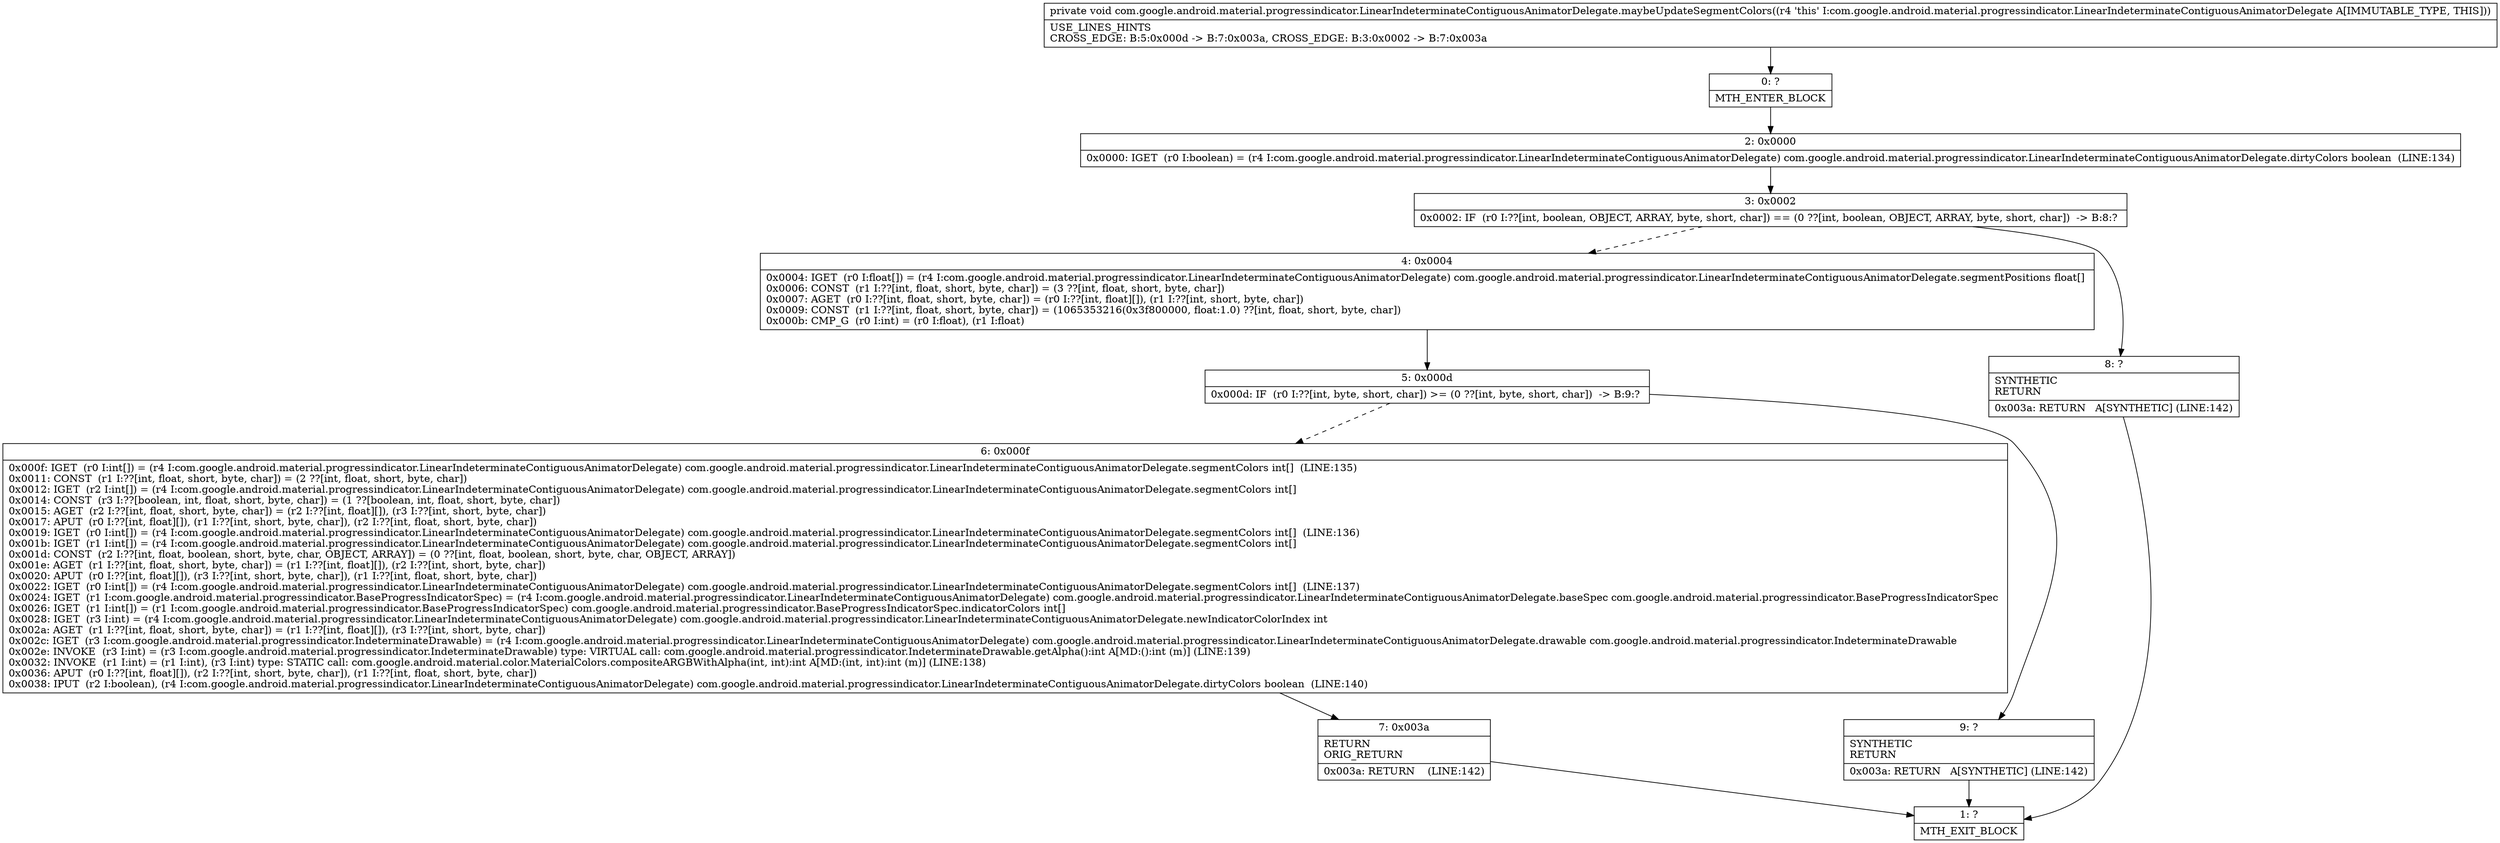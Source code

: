digraph "CFG forcom.google.android.material.progressindicator.LinearIndeterminateContiguousAnimatorDelegate.maybeUpdateSegmentColors()V" {
Node_0 [shape=record,label="{0\:\ ?|MTH_ENTER_BLOCK\l}"];
Node_2 [shape=record,label="{2\:\ 0x0000|0x0000: IGET  (r0 I:boolean) = (r4 I:com.google.android.material.progressindicator.LinearIndeterminateContiguousAnimatorDelegate) com.google.android.material.progressindicator.LinearIndeterminateContiguousAnimatorDelegate.dirtyColors boolean  (LINE:134)\l}"];
Node_3 [shape=record,label="{3\:\ 0x0002|0x0002: IF  (r0 I:??[int, boolean, OBJECT, ARRAY, byte, short, char]) == (0 ??[int, boolean, OBJECT, ARRAY, byte, short, char])  \-\> B:8:? \l}"];
Node_4 [shape=record,label="{4\:\ 0x0004|0x0004: IGET  (r0 I:float[]) = (r4 I:com.google.android.material.progressindicator.LinearIndeterminateContiguousAnimatorDelegate) com.google.android.material.progressindicator.LinearIndeterminateContiguousAnimatorDelegate.segmentPositions float[] \l0x0006: CONST  (r1 I:??[int, float, short, byte, char]) = (3 ??[int, float, short, byte, char]) \l0x0007: AGET  (r0 I:??[int, float, short, byte, char]) = (r0 I:??[int, float][]), (r1 I:??[int, short, byte, char]) \l0x0009: CONST  (r1 I:??[int, float, short, byte, char]) = (1065353216(0x3f800000, float:1.0) ??[int, float, short, byte, char]) \l0x000b: CMP_G  (r0 I:int) = (r0 I:float), (r1 I:float) \l}"];
Node_5 [shape=record,label="{5\:\ 0x000d|0x000d: IF  (r0 I:??[int, byte, short, char]) \>= (0 ??[int, byte, short, char])  \-\> B:9:? \l}"];
Node_6 [shape=record,label="{6\:\ 0x000f|0x000f: IGET  (r0 I:int[]) = (r4 I:com.google.android.material.progressindicator.LinearIndeterminateContiguousAnimatorDelegate) com.google.android.material.progressindicator.LinearIndeterminateContiguousAnimatorDelegate.segmentColors int[]  (LINE:135)\l0x0011: CONST  (r1 I:??[int, float, short, byte, char]) = (2 ??[int, float, short, byte, char]) \l0x0012: IGET  (r2 I:int[]) = (r4 I:com.google.android.material.progressindicator.LinearIndeterminateContiguousAnimatorDelegate) com.google.android.material.progressindicator.LinearIndeterminateContiguousAnimatorDelegate.segmentColors int[] \l0x0014: CONST  (r3 I:??[boolean, int, float, short, byte, char]) = (1 ??[boolean, int, float, short, byte, char]) \l0x0015: AGET  (r2 I:??[int, float, short, byte, char]) = (r2 I:??[int, float][]), (r3 I:??[int, short, byte, char]) \l0x0017: APUT  (r0 I:??[int, float][]), (r1 I:??[int, short, byte, char]), (r2 I:??[int, float, short, byte, char]) \l0x0019: IGET  (r0 I:int[]) = (r4 I:com.google.android.material.progressindicator.LinearIndeterminateContiguousAnimatorDelegate) com.google.android.material.progressindicator.LinearIndeterminateContiguousAnimatorDelegate.segmentColors int[]  (LINE:136)\l0x001b: IGET  (r1 I:int[]) = (r4 I:com.google.android.material.progressindicator.LinearIndeterminateContiguousAnimatorDelegate) com.google.android.material.progressindicator.LinearIndeterminateContiguousAnimatorDelegate.segmentColors int[] \l0x001d: CONST  (r2 I:??[int, float, boolean, short, byte, char, OBJECT, ARRAY]) = (0 ??[int, float, boolean, short, byte, char, OBJECT, ARRAY]) \l0x001e: AGET  (r1 I:??[int, float, short, byte, char]) = (r1 I:??[int, float][]), (r2 I:??[int, short, byte, char]) \l0x0020: APUT  (r0 I:??[int, float][]), (r3 I:??[int, short, byte, char]), (r1 I:??[int, float, short, byte, char]) \l0x0022: IGET  (r0 I:int[]) = (r4 I:com.google.android.material.progressindicator.LinearIndeterminateContiguousAnimatorDelegate) com.google.android.material.progressindicator.LinearIndeterminateContiguousAnimatorDelegate.segmentColors int[]  (LINE:137)\l0x0024: IGET  (r1 I:com.google.android.material.progressindicator.BaseProgressIndicatorSpec) = (r4 I:com.google.android.material.progressindicator.LinearIndeterminateContiguousAnimatorDelegate) com.google.android.material.progressindicator.LinearIndeterminateContiguousAnimatorDelegate.baseSpec com.google.android.material.progressindicator.BaseProgressIndicatorSpec \l0x0026: IGET  (r1 I:int[]) = (r1 I:com.google.android.material.progressindicator.BaseProgressIndicatorSpec) com.google.android.material.progressindicator.BaseProgressIndicatorSpec.indicatorColors int[] \l0x0028: IGET  (r3 I:int) = (r4 I:com.google.android.material.progressindicator.LinearIndeterminateContiguousAnimatorDelegate) com.google.android.material.progressindicator.LinearIndeterminateContiguousAnimatorDelegate.newIndicatorColorIndex int \l0x002a: AGET  (r1 I:??[int, float, short, byte, char]) = (r1 I:??[int, float][]), (r3 I:??[int, short, byte, char]) \l0x002c: IGET  (r3 I:com.google.android.material.progressindicator.IndeterminateDrawable) = (r4 I:com.google.android.material.progressindicator.LinearIndeterminateContiguousAnimatorDelegate) com.google.android.material.progressindicator.LinearIndeterminateContiguousAnimatorDelegate.drawable com.google.android.material.progressindicator.IndeterminateDrawable \l0x002e: INVOKE  (r3 I:int) = (r3 I:com.google.android.material.progressindicator.IndeterminateDrawable) type: VIRTUAL call: com.google.android.material.progressindicator.IndeterminateDrawable.getAlpha():int A[MD:():int (m)] (LINE:139)\l0x0032: INVOKE  (r1 I:int) = (r1 I:int), (r3 I:int) type: STATIC call: com.google.android.material.color.MaterialColors.compositeARGBWithAlpha(int, int):int A[MD:(int, int):int (m)] (LINE:138)\l0x0036: APUT  (r0 I:??[int, float][]), (r2 I:??[int, short, byte, char]), (r1 I:??[int, float, short, byte, char]) \l0x0038: IPUT  (r2 I:boolean), (r4 I:com.google.android.material.progressindicator.LinearIndeterminateContiguousAnimatorDelegate) com.google.android.material.progressindicator.LinearIndeterminateContiguousAnimatorDelegate.dirtyColors boolean  (LINE:140)\l}"];
Node_7 [shape=record,label="{7\:\ 0x003a|RETURN\lORIG_RETURN\l|0x003a: RETURN    (LINE:142)\l}"];
Node_1 [shape=record,label="{1\:\ ?|MTH_EXIT_BLOCK\l}"];
Node_9 [shape=record,label="{9\:\ ?|SYNTHETIC\lRETURN\l|0x003a: RETURN   A[SYNTHETIC] (LINE:142)\l}"];
Node_8 [shape=record,label="{8\:\ ?|SYNTHETIC\lRETURN\l|0x003a: RETURN   A[SYNTHETIC] (LINE:142)\l}"];
MethodNode[shape=record,label="{private void com.google.android.material.progressindicator.LinearIndeterminateContiguousAnimatorDelegate.maybeUpdateSegmentColors((r4 'this' I:com.google.android.material.progressindicator.LinearIndeterminateContiguousAnimatorDelegate A[IMMUTABLE_TYPE, THIS]))  | USE_LINES_HINTS\lCROSS_EDGE: B:5:0x000d \-\> B:7:0x003a, CROSS_EDGE: B:3:0x0002 \-\> B:7:0x003a\l}"];
MethodNode -> Node_0;Node_0 -> Node_2;
Node_2 -> Node_3;
Node_3 -> Node_4[style=dashed];
Node_3 -> Node_8;
Node_4 -> Node_5;
Node_5 -> Node_6[style=dashed];
Node_5 -> Node_9;
Node_6 -> Node_7;
Node_7 -> Node_1;
Node_9 -> Node_1;
Node_8 -> Node_1;
}


